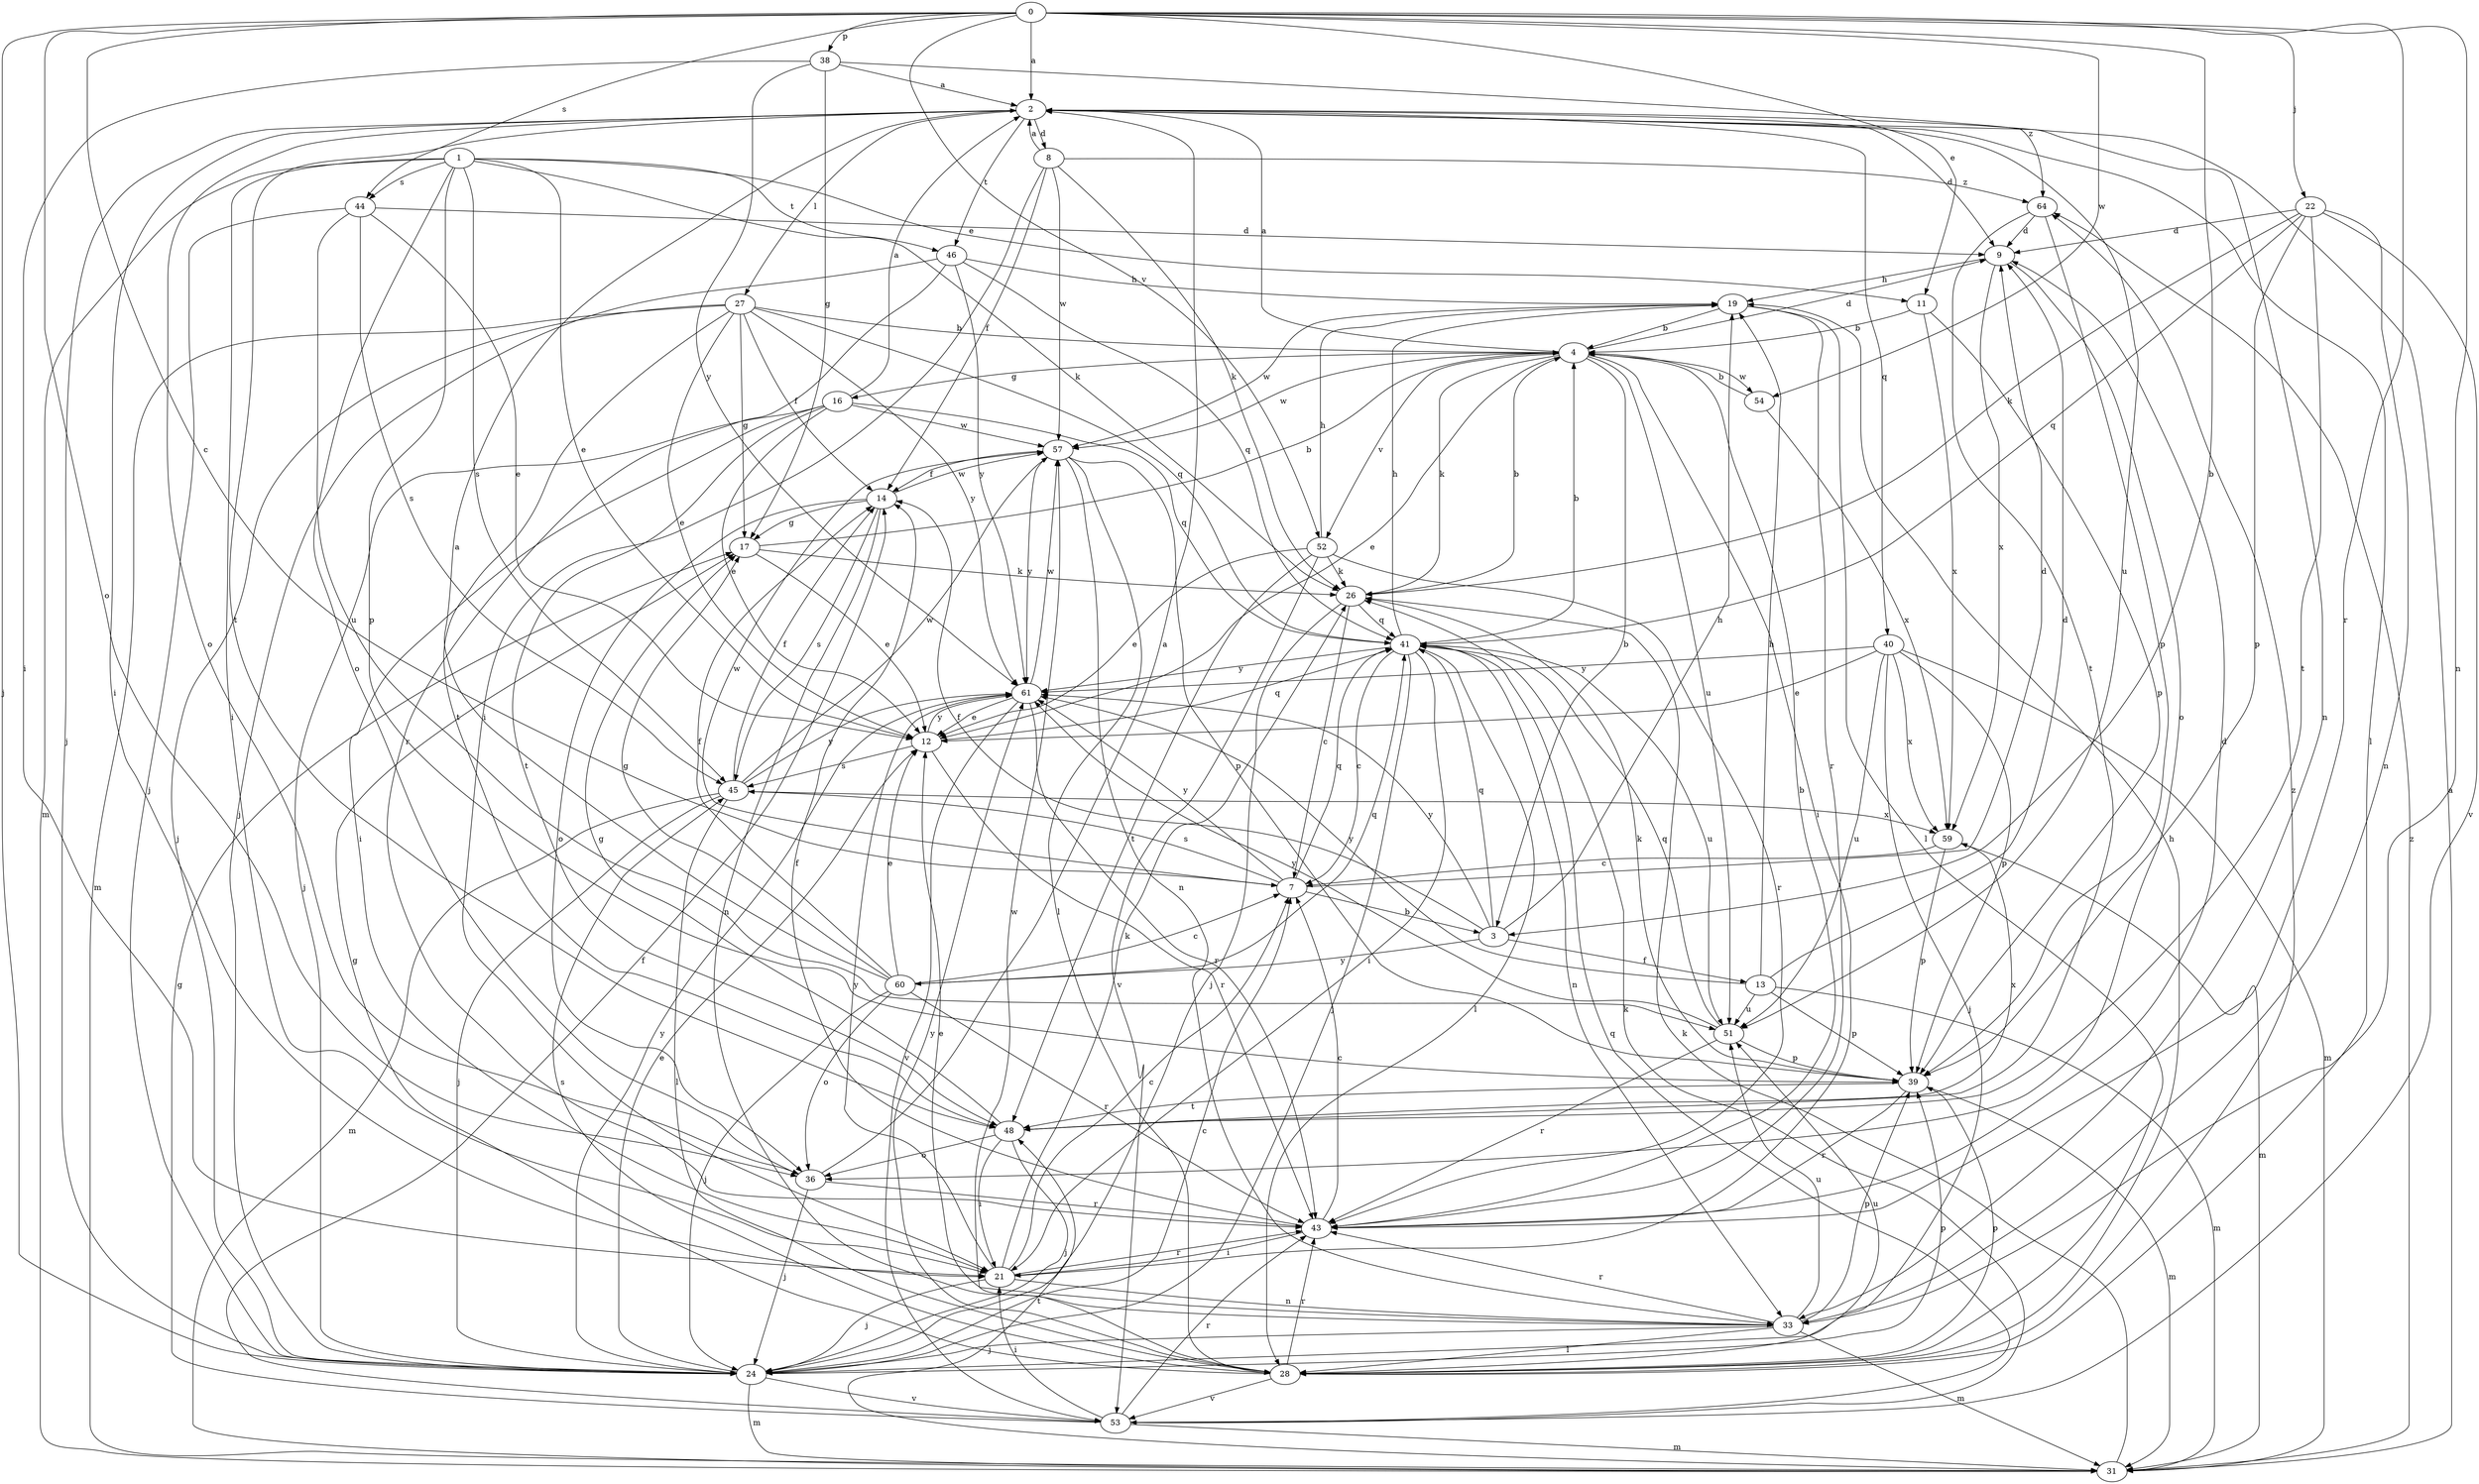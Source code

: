 strict digraph  {
0;
1;
2;
3;
4;
7;
8;
9;
11;
12;
13;
14;
16;
17;
19;
21;
22;
24;
26;
27;
28;
31;
33;
36;
38;
39;
40;
41;
43;
44;
45;
46;
48;
51;
52;
53;
54;
57;
59;
60;
61;
64;
0 -> 2  [label=a];
0 -> 3  [label=b];
0 -> 7  [label=c];
0 -> 11  [label=e];
0 -> 22  [label=j];
0 -> 24  [label=j];
0 -> 33  [label=n];
0 -> 36  [label=o];
0 -> 38  [label=p];
0 -> 43  [label=r];
0 -> 44  [label=s];
0 -> 52  [label=v];
0 -> 54  [label=w];
1 -> 11  [label=e];
1 -> 12  [label=e];
1 -> 21  [label=i];
1 -> 26  [label=k];
1 -> 31  [label=m];
1 -> 36  [label=o];
1 -> 39  [label=p];
1 -> 44  [label=s];
1 -> 45  [label=s];
1 -> 46  [label=t];
2 -> 8  [label=d];
2 -> 9  [label=d];
2 -> 21  [label=i];
2 -> 24  [label=j];
2 -> 27  [label=l];
2 -> 28  [label=l];
2 -> 33  [label=n];
2 -> 36  [label=o];
2 -> 40  [label=q];
2 -> 46  [label=t];
2 -> 48  [label=t];
2 -> 51  [label=u];
3 -> 13  [label=f];
3 -> 14  [label=f];
3 -> 19  [label=h];
3 -> 41  [label=q];
3 -> 60  [label=y];
3 -> 61  [label=y];
4 -> 2  [label=a];
4 -> 3  [label=b];
4 -> 9  [label=d];
4 -> 12  [label=e];
4 -> 16  [label=g];
4 -> 21  [label=i];
4 -> 26  [label=k];
4 -> 51  [label=u];
4 -> 52  [label=v];
4 -> 54  [label=w];
4 -> 57  [label=w];
7 -> 3  [label=b];
7 -> 9  [label=d];
7 -> 41  [label=q];
7 -> 45  [label=s];
7 -> 57  [label=w];
7 -> 61  [label=y];
8 -> 2  [label=a];
8 -> 14  [label=f];
8 -> 21  [label=i];
8 -> 26  [label=k];
8 -> 57  [label=w];
8 -> 64  [label=z];
9 -> 19  [label=h];
9 -> 36  [label=o];
9 -> 59  [label=x];
11 -> 4  [label=b];
11 -> 39  [label=p];
11 -> 59  [label=x];
12 -> 41  [label=q];
12 -> 43  [label=r];
12 -> 45  [label=s];
12 -> 61  [label=y];
13 -> 9  [label=d];
13 -> 19  [label=h];
13 -> 31  [label=m];
13 -> 39  [label=p];
13 -> 51  [label=u];
13 -> 61  [label=y];
14 -> 17  [label=g];
14 -> 33  [label=n];
14 -> 36  [label=o];
14 -> 45  [label=s];
14 -> 57  [label=w];
16 -> 2  [label=a];
16 -> 12  [label=e];
16 -> 21  [label=i];
16 -> 24  [label=j];
16 -> 41  [label=q];
16 -> 48  [label=t];
16 -> 57  [label=w];
17 -> 4  [label=b];
17 -> 12  [label=e];
17 -> 26  [label=k];
19 -> 4  [label=b];
19 -> 28  [label=l];
19 -> 43  [label=r];
19 -> 57  [label=w];
21 -> 7  [label=c];
21 -> 24  [label=j];
21 -> 26  [label=k];
21 -> 33  [label=n];
21 -> 43  [label=r];
21 -> 61  [label=y];
22 -> 9  [label=d];
22 -> 26  [label=k];
22 -> 33  [label=n];
22 -> 39  [label=p];
22 -> 41  [label=q];
22 -> 48  [label=t];
22 -> 53  [label=v];
24 -> 7  [label=c];
24 -> 12  [label=e];
24 -> 31  [label=m];
24 -> 39  [label=p];
24 -> 53  [label=v];
24 -> 61  [label=y];
26 -> 4  [label=b];
26 -> 7  [label=c];
26 -> 24  [label=j];
26 -> 41  [label=q];
27 -> 4  [label=b];
27 -> 12  [label=e];
27 -> 14  [label=f];
27 -> 17  [label=g];
27 -> 24  [label=j];
27 -> 31  [label=m];
27 -> 41  [label=q];
27 -> 48  [label=t];
27 -> 61  [label=y];
28 -> 17  [label=g];
28 -> 19  [label=h];
28 -> 39  [label=p];
28 -> 43  [label=r];
28 -> 45  [label=s];
28 -> 51  [label=u];
28 -> 53  [label=v];
28 -> 57  [label=w];
28 -> 61  [label=y];
28 -> 64  [label=z];
31 -> 2  [label=a];
31 -> 26  [label=k];
31 -> 48  [label=t];
31 -> 64  [label=z];
33 -> 12  [label=e];
33 -> 24  [label=j];
33 -> 28  [label=l];
33 -> 31  [label=m];
33 -> 39  [label=p];
33 -> 43  [label=r];
33 -> 51  [label=u];
36 -> 2  [label=a];
36 -> 24  [label=j];
36 -> 43  [label=r];
38 -> 2  [label=a];
38 -> 17  [label=g];
38 -> 21  [label=i];
38 -> 61  [label=y];
38 -> 64  [label=z];
39 -> 26  [label=k];
39 -> 31  [label=m];
39 -> 43  [label=r];
39 -> 48  [label=t];
40 -> 12  [label=e];
40 -> 24  [label=j];
40 -> 31  [label=m];
40 -> 39  [label=p];
40 -> 51  [label=u];
40 -> 59  [label=x];
40 -> 61  [label=y];
41 -> 4  [label=b];
41 -> 7  [label=c];
41 -> 19  [label=h];
41 -> 21  [label=i];
41 -> 24  [label=j];
41 -> 28  [label=l];
41 -> 33  [label=n];
41 -> 51  [label=u];
41 -> 61  [label=y];
43 -> 4  [label=b];
43 -> 7  [label=c];
43 -> 9  [label=d];
43 -> 14  [label=f];
43 -> 21  [label=i];
44 -> 9  [label=d];
44 -> 12  [label=e];
44 -> 24  [label=j];
44 -> 45  [label=s];
44 -> 51  [label=u];
45 -> 14  [label=f];
45 -> 24  [label=j];
45 -> 28  [label=l];
45 -> 31  [label=m];
45 -> 57  [label=w];
45 -> 59  [label=x];
45 -> 61  [label=y];
46 -> 19  [label=h];
46 -> 24  [label=j];
46 -> 41  [label=q];
46 -> 43  [label=r];
46 -> 61  [label=y];
48 -> 17  [label=g];
48 -> 21  [label=i];
48 -> 24  [label=j];
48 -> 36  [label=o];
48 -> 59  [label=x];
51 -> 39  [label=p];
51 -> 41  [label=q];
51 -> 43  [label=r];
51 -> 61  [label=y];
52 -> 12  [label=e];
52 -> 19  [label=h];
52 -> 26  [label=k];
52 -> 43  [label=r];
52 -> 48  [label=t];
52 -> 53  [label=v];
53 -> 14  [label=f];
53 -> 17  [label=g];
53 -> 21  [label=i];
53 -> 26  [label=k];
53 -> 31  [label=m];
53 -> 41  [label=q];
53 -> 43  [label=r];
54 -> 4  [label=b];
54 -> 59  [label=x];
57 -> 14  [label=f];
57 -> 28  [label=l];
57 -> 33  [label=n];
57 -> 39  [label=p];
57 -> 61  [label=y];
59 -> 7  [label=c];
59 -> 31  [label=m];
59 -> 39  [label=p];
60 -> 2  [label=a];
60 -> 7  [label=c];
60 -> 12  [label=e];
60 -> 14  [label=f];
60 -> 17  [label=g];
60 -> 24  [label=j];
60 -> 36  [label=o];
60 -> 41  [label=q];
60 -> 43  [label=r];
61 -> 12  [label=e];
61 -> 43  [label=r];
61 -> 53  [label=v];
61 -> 57  [label=w];
64 -> 9  [label=d];
64 -> 39  [label=p];
64 -> 48  [label=t];
}

